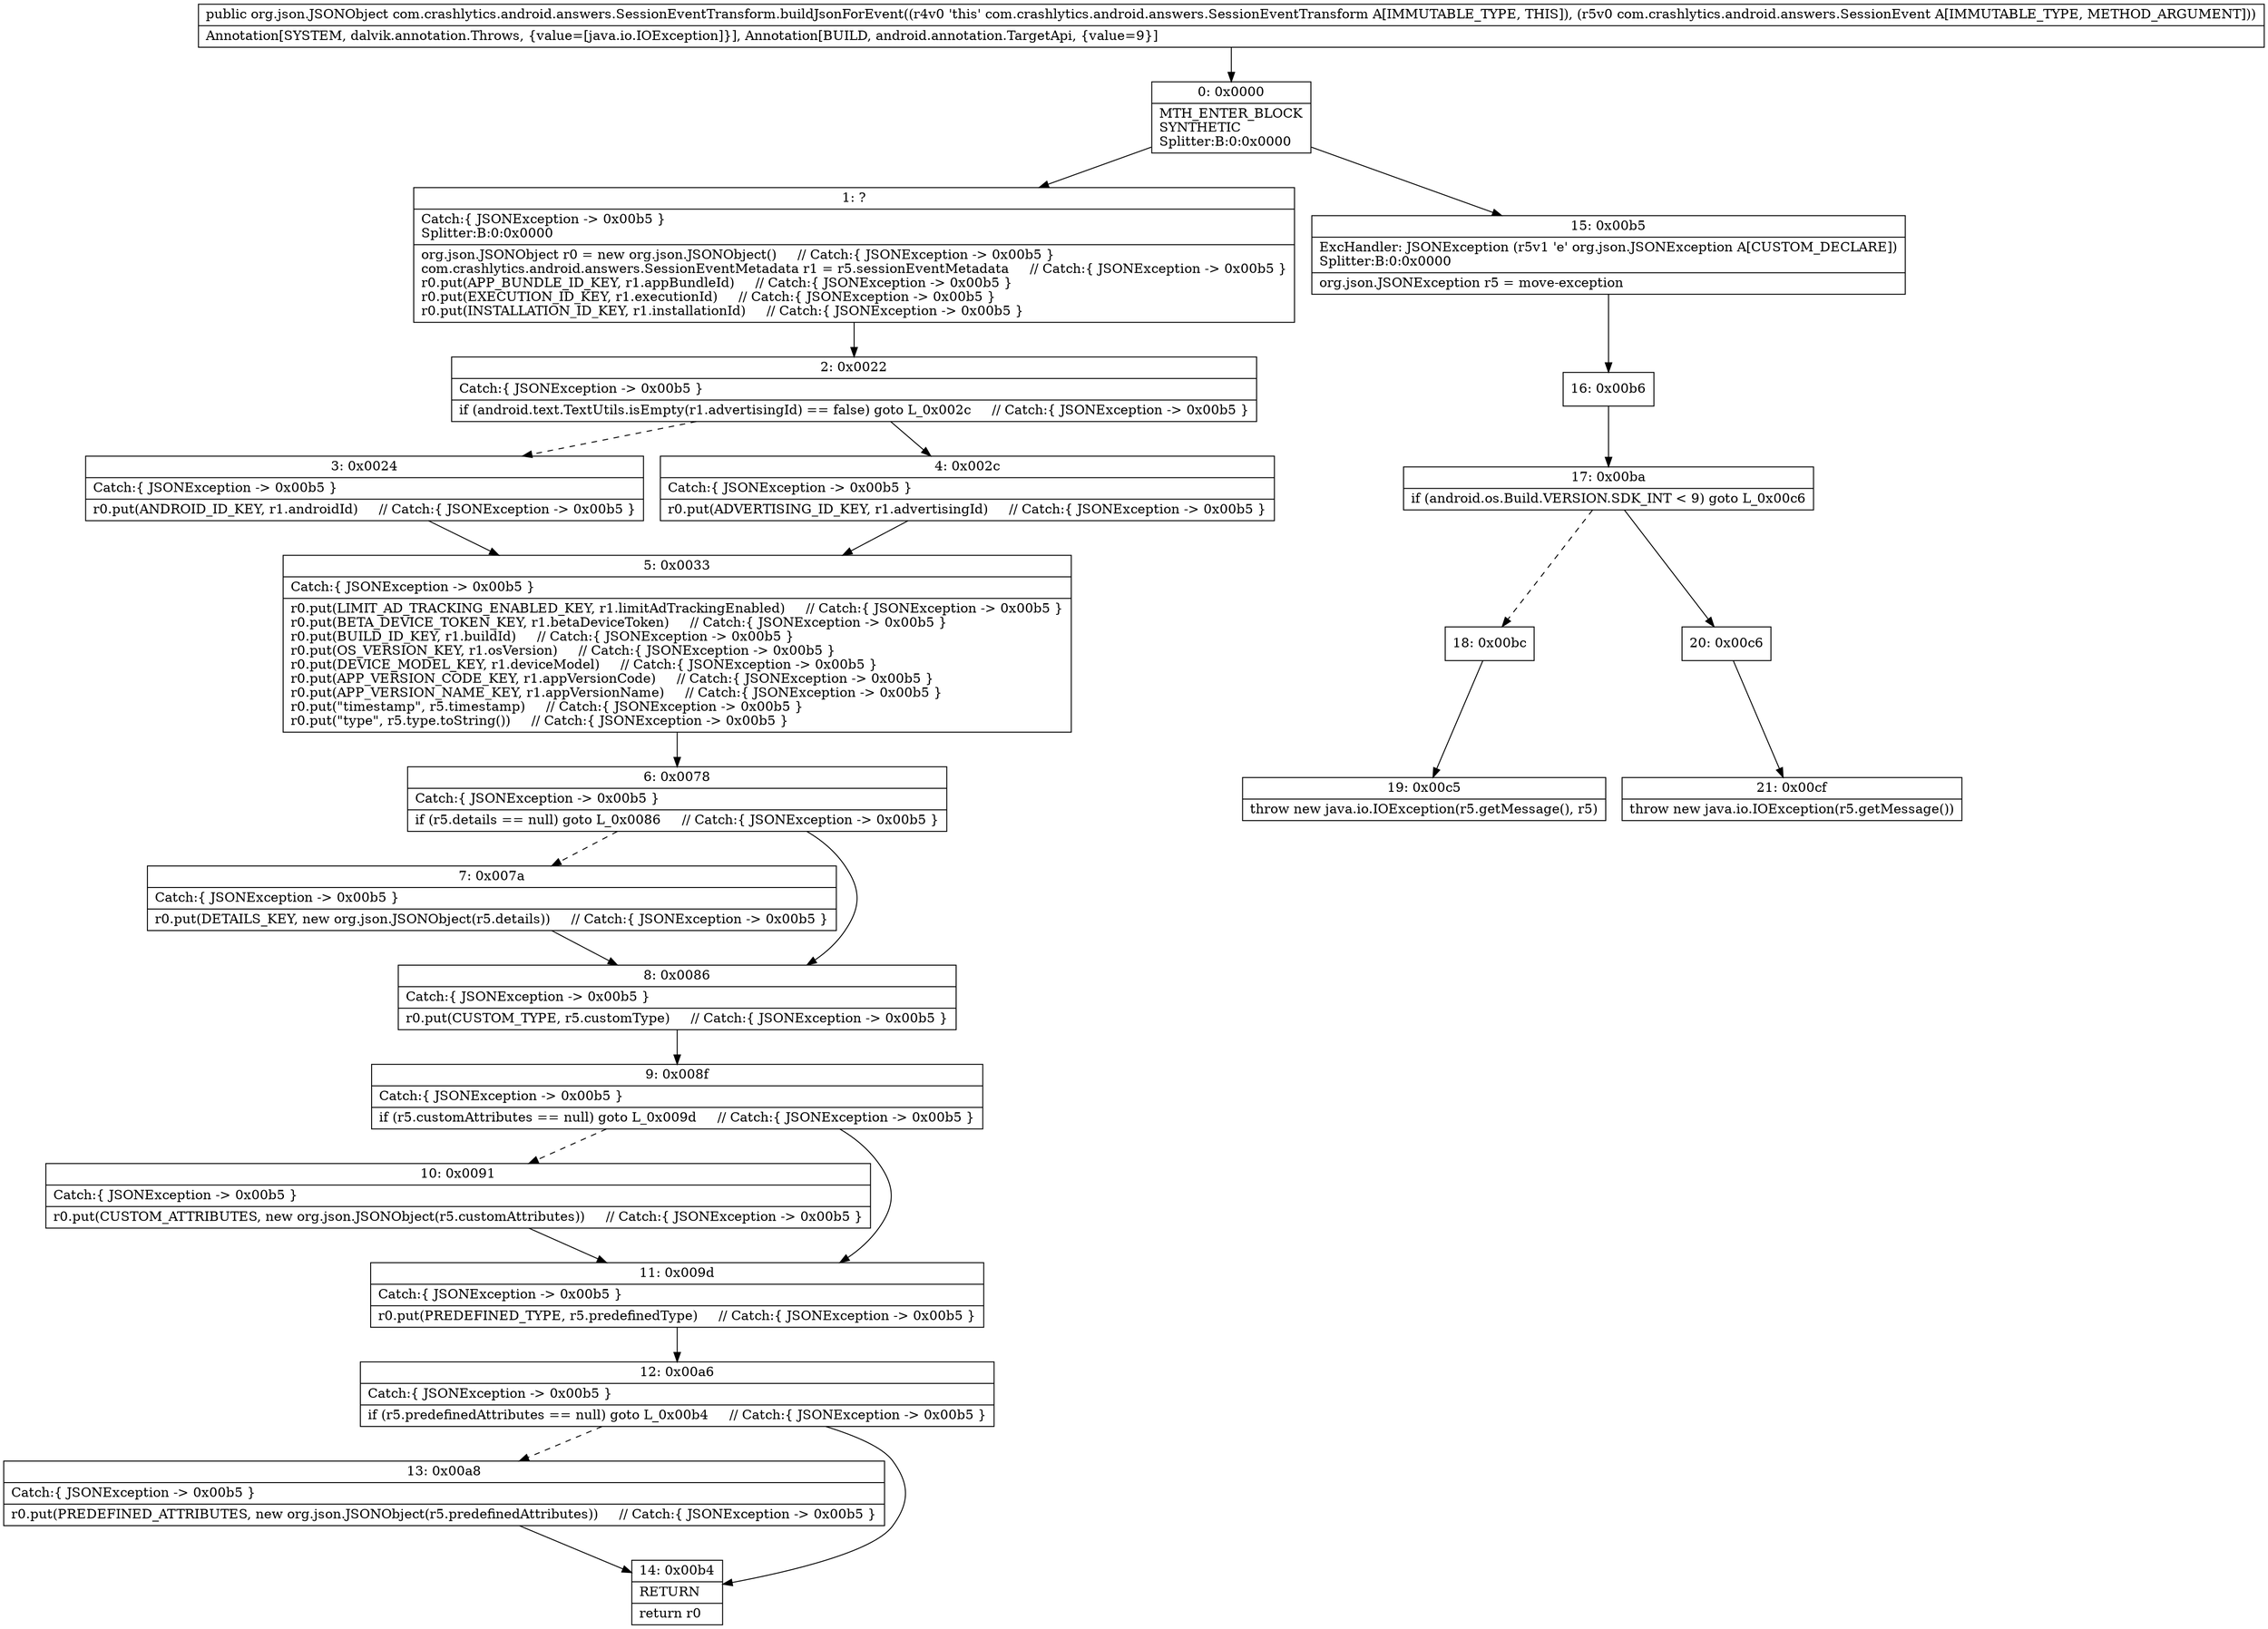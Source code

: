 digraph "CFG forcom.crashlytics.android.answers.SessionEventTransform.buildJsonForEvent(Lcom\/crashlytics\/android\/answers\/SessionEvent;)Lorg\/json\/JSONObject;" {
Node_0 [shape=record,label="{0\:\ 0x0000|MTH_ENTER_BLOCK\lSYNTHETIC\lSplitter:B:0:0x0000\l}"];
Node_1 [shape=record,label="{1\:\ ?|Catch:\{ JSONException \-\> 0x00b5 \}\lSplitter:B:0:0x0000\l|org.json.JSONObject r0 = new org.json.JSONObject()     \/\/ Catch:\{ JSONException \-\> 0x00b5 \}\lcom.crashlytics.android.answers.SessionEventMetadata r1 = r5.sessionEventMetadata     \/\/ Catch:\{ JSONException \-\> 0x00b5 \}\lr0.put(APP_BUNDLE_ID_KEY, r1.appBundleId)     \/\/ Catch:\{ JSONException \-\> 0x00b5 \}\lr0.put(EXECUTION_ID_KEY, r1.executionId)     \/\/ Catch:\{ JSONException \-\> 0x00b5 \}\lr0.put(INSTALLATION_ID_KEY, r1.installationId)     \/\/ Catch:\{ JSONException \-\> 0x00b5 \}\l}"];
Node_2 [shape=record,label="{2\:\ 0x0022|Catch:\{ JSONException \-\> 0x00b5 \}\l|if (android.text.TextUtils.isEmpty(r1.advertisingId) == false) goto L_0x002c     \/\/ Catch:\{ JSONException \-\> 0x00b5 \}\l}"];
Node_3 [shape=record,label="{3\:\ 0x0024|Catch:\{ JSONException \-\> 0x00b5 \}\l|r0.put(ANDROID_ID_KEY, r1.androidId)     \/\/ Catch:\{ JSONException \-\> 0x00b5 \}\l}"];
Node_4 [shape=record,label="{4\:\ 0x002c|Catch:\{ JSONException \-\> 0x00b5 \}\l|r0.put(ADVERTISING_ID_KEY, r1.advertisingId)     \/\/ Catch:\{ JSONException \-\> 0x00b5 \}\l}"];
Node_5 [shape=record,label="{5\:\ 0x0033|Catch:\{ JSONException \-\> 0x00b5 \}\l|r0.put(LIMIT_AD_TRACKING_ENABLED_KEY, r1.limitAdTrackingEnabled)     \/\/ Catch:\{ JSONException \-\> 0x00b5 \}\lr0.put(BETA_DEVICE_TOKEN_KEY, r1.betaDeviceToken)     \/\/ Catch:\{ JSONException \-\> 0x00b5 \}\lr0.put(BUILD_ID_KEY, r1.buildId)     \/\/ Catch:\{ JSONException \-\> 0x00b5 \}\lr0.put(OS_VERSION_KEY, r1.osVersion)     \/\/ Catch:\{ JSONException \-\> 0x00b5 \}\lr0.put(DEVICE_MODEL_KEY, r1.deviceModel)     \/\/ Catch:\{ JSONException \-\> 0x00b5 \}\lr0.put(APP_VERSION_CODE_KEY, r1.appVersionCode)     \/\/ Catch:\{ JSONException \-\> 0x00b5 \}\lr0.put(APP_VERSION_NAME_KEY, r1.appVersionName)     \/\/ Catch:\{ JSONException \-\> 0x00b5 \}\lr0.put(\"timestamp\", r5.timestamp)     \/\/ Catch:\{ JSONException \-\> 0x00b5 \}\lr0.put(\"type\", r5.type.toString())     \/\/ Catch:\{ JSONException \-\> 0x00b5 \}\l}"];
Node_6 [shape=record,label="{6\:\ 0x0078|Catch:\{ JSONException \-\> 0x00b5 \}\l|if (r5.details == null) goto L_0x0086     \/\/ Catch:\{ JSONException \-\> 0x00b5 \}\l}"];
Node_7 [shape=record,label="{7\:\ 0x007a|Catch:\{ JSONException \-\> 0x00b5 \}\l|r0.put(DETAILS_KEY, new org.json.JSONObject(r5.details))     \/\/ Catch:\{ JSONException \-\> 0x00b5 \}\l}"];
Node_8 [shape=record,label="{8\:\ 0x0086|Catch:\{ JSONException \-\> 0x00b5 \}\l|r0.put(CUSTOM_TYPE, r5.customType)     \/\/ Catch:\{ JSONException \-\> 0x00b5 \}\l}"];
Node_9 [shape=record,label="{9\:\ 0x008f|Catch:\{ JSONException \-\> 0x00b5 \}\l|if (r5.customAttributes == null) goto L_0x009d     \/\/ Catch:\{ JSONException \-\> 0x00b5 \}\l}"];
Node_10 [shape=record,label="{10\:\ 0x0091|Catch:\{ JSONException \-\> 0x00b5 \}\l|r0.put(CUSTOM_ATTRIBUTES, new org.json.JSONObject(r5.customAttributes))     \/\/ Catch:\{ JSONException \-\> 0x00b5 \}\l}"];
Node_11 [shape=record,label="{11\:\ 0x009d|Catch:\{ JSONException \-\> 0x00b5 \}\l|r0.put(PREDEFINED_TYPE, r5.predefinedType)     \/\/ Catch:\{ JSONException \-\> 0x00b5 \}\l}"];
Node_12 [shape=record,label="{12\:\ 0x00a6|Catch:\{ JSONException \-\> 0x00b5 \}\l|if (r5.predefinedAttributes == null) goto L_0x00b4     \/\/ Catch:\{ JSONException \-\> 0x00b5 \}\l}"];
Node_13 [shape=record,label="{13\:\ 0x00a8|Catch:\{ JSONException \-\> 0x00b5 \}\l|r0.put(PREDEFINED_ATTRIBUTES, new org.json.JSONObject(r5.predefinedAttributes))     \/\/ Catch:\{ JSONException \-\> 0x00b5 \}\l}"];
Node_14 [shape=record,label="{14\:\ 0x00b4|RETURN\l|return r0\l}"];
Node_15 [shape=record,label="{15\:\ 0x00b5|ExcHandler: JSONException (r5v1 'e' org.json.JSONException A[CUSTOM_DECLARE])\lSplitter:B:0:0x0000\l|org.json.JSONException r5 = move\-exception\l}"];
Node_16 [shape=record,label="{16\:\ 0x00b6}"];
Node_17 [shape=record,label="{17\:\ 0x00ba|if (android.os.Build.VERSION.SDK_INT \< 9) goto L_0x00c6\l}"];
Node_18 [shape=record,label="{18\:\ 0x00bc}"];
Node_19 [shape=record,label="{19\:\ 0x00c5|throw new java.io.IOException(r5.getMessage(), r5)\l}"];
Node_20 [shape=record,label="{20\:\ 0x00c6}"];
Node_21 [shape=record,label="{21\:\ 0x00cf|throw new java.io.IOException(r5.getMessage())\l}"];
MethodNode[shape=record,label="{public org.json.JSONObject com.crashlytics.android.answers.SessionEventTransform.buildJsonForEvent((r4v0 'this' com.crashlytics.android.answers.SessionEventTransform A[IMMUTABLE_TYPE, THIS]), (r5v0 com.crashlytics.android.answers.SessionEvent A[IMMUTABLE_TYPE, METHOD_ARGUMENT]))  | Annotation[SYSTEM, dalvik.annotation.Throws, \{value=[java.io.IOException]\}], Annotation[BUILD, android.annotation.TargetApi, \{value=9\}]\l}"];
MethodNode -> Node_0;
Node_0 -> Node_1;
Node_0 -> Node_15;
Node_1 -> Node_2;
Node_2 -> Node_3[style=dashed];
Node_2 -> Node_4;
Node_3 -> Node_5;
Node_4 -> Node_5;
Node_5 -> Node_6;
Node_6 -> Node_7[style=dashed];
Node_6 -> Node_8;
Node_7 -> Node_8;
Node_8 -> Node_9;
Node_9 -> Node_10[style=dashed];
Node_9 -> Node_11;
Node_10 -> Node_11;
Node_11 -> Node_12;
Node_12 -> Node_13[style=dashed];
Node_12 -> Node_14;
Node_13 -> Node_14;
Node_15 -> Node_16;
Node_16 -> Node_17;
Node_17 -> Node_18[style=dashed];
Node_17 -> Node_20;
Node_18 -> Node_19;
Node_20 -> Node_21;
}

